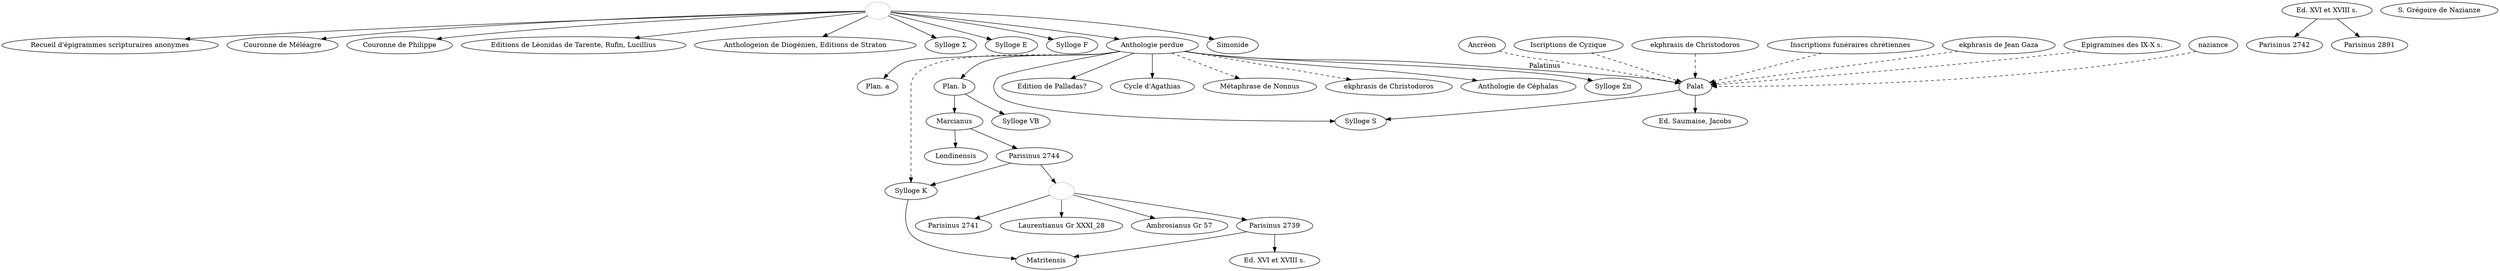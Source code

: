 
digraph {

    EdSaum[label="Ed. Saumaise, Jacobs"];
    syllS[label="Sylloge S"];
    RecEpiScriAno[label="Recueil d'épigrammes scripturaires anonymes"]; 
    Mele[label="Couronne de Méléagre"]; 
    CourPhi[label="Couronne de Philippe"]; 
    EdLeoTarRufLuci[label="Editions de Léonidas de Tarente, Rufin, Lucillius"]; 
    Anthologeion[label="Anthologeion de Diogénien, Editions de Straton"];
    syllSigma[label="Sylloge Σ"]; 
    syllE[label="Sylloge E"]; 
    syllF[label="Sylloge F"]; 
    anthoPerdue[label="Anthologie perdue"]; 
    1[label="", color="grey"];
    edPallad[label="Edition de Palladas?"];
    cyclAgad[label="Cycle d'Agathias"];
    metaNonnus[label="Métaphrase de Nonnus"];
    ekphraChristo[label="ekphrasis de Christodoros"];
    anthoCéphal[label="Anthologie de Céphalas"];
    syllSigmaPi[label="Sylloge Σπ"];
    plana[label="Plan. a"];
    syllK[label="Sylloge K"];
    planb[label="Plan. b"];
    parisinus[label="Parisinus 2739"];
    parisinusautre[label="Parisinus 2744"];
    parisinuster[label="Parisinus 2742"];
    parisinusquart[label="Parisinus 2741"];
    parisinusquint[label="Parisinus 2891"];
    edXVIXVII[label="Ed. XVI et XVIII s."];
    2[label="", color="grey"];
    laurentianus[label="Laurentianus Gr XXXI_28"];
    syllVB[label="Sylloge VB"];
    ancreon[label="Ancréon"];
    cyzique[label="Iscriptions de Cyzique"];
    nazianze[label="S. Grégoire de Nazianze"];
    christodoros[label="ekphrasis de Christodoros"];
    inscFuneraires[label="Inscriptions funéraires chrétiennes"];
    gaza[label="ekphrasis de Jean Gaza"];
    epigrNeufDix[label="Epigrammes des IX-X s."];
    
    1 -> Simonide; 
    1 -> RecEpiScriAno; 
    1 -> Mele; 
    1 -> CourPhi; 
    1 -> EdLeoTarRufLuci; 
    1 -> Anthologeion;
    1 -> syllSigma; 
    1 -> syllE; 
    1 -> syllF; 
    1 -> anthoPerdue; 

    anthoPerdue -> edPallad;
    anthoPerdue -> cyclAgad;
    anthoPerdue -> metaNonnus [style="dashed"];
    anthoPerdue -> ekphraChristo [style="dashed"];
    anthoPerdue -> Palat[label="Palatinus"]; 
    anthoPerdue -> anthoCéphal;
    anthoPerdue -> syllS; 
    anthoPerdue -> syllSigmaPi; 
    anthoPerdue -> plana; 
    anthoPerdue -> syllK [style="dashed"]; 
    syllK -> Matritensis; 
    anthoPerdue -> planb; 

    planb -> syllVB; 
    planb -> Marcianus; 
    Marcianus -> Londinensis; 
    Marcianus -> parisinusautre; 

    parisinusautre -> syllK; 
    parisinusautre -> 2;
     
    2 -> parisinus; 
    2 -> laurentianus; 
    2 -> "Ambrosianus Gr 57"; 
    2 -> parisinusquart; 

    parisinus -> Matritensis; 
    parisinus -> "Ed. XVI et XVIII s."; 

    edXVIXVII -> parisinuster; 
    edXVIXVII -> parisinusquint; 


    ancreon -> Palat [style="dashed"]; 
    cyzique -> Palat [style="dashed"]; 
    naziance -> Palat [style="dashed"]; 
    christodoros -> Palat[style="dashed"]; 
    inscFuneraires -> Palat [style="dashed"]; 
    gaza -> Palat [style="dashed"]; 
    epigrNeufDix -> Palat [style="dashed"]; 

    Palat -> EdSaum; 
    Palat -> syllS; 

}
